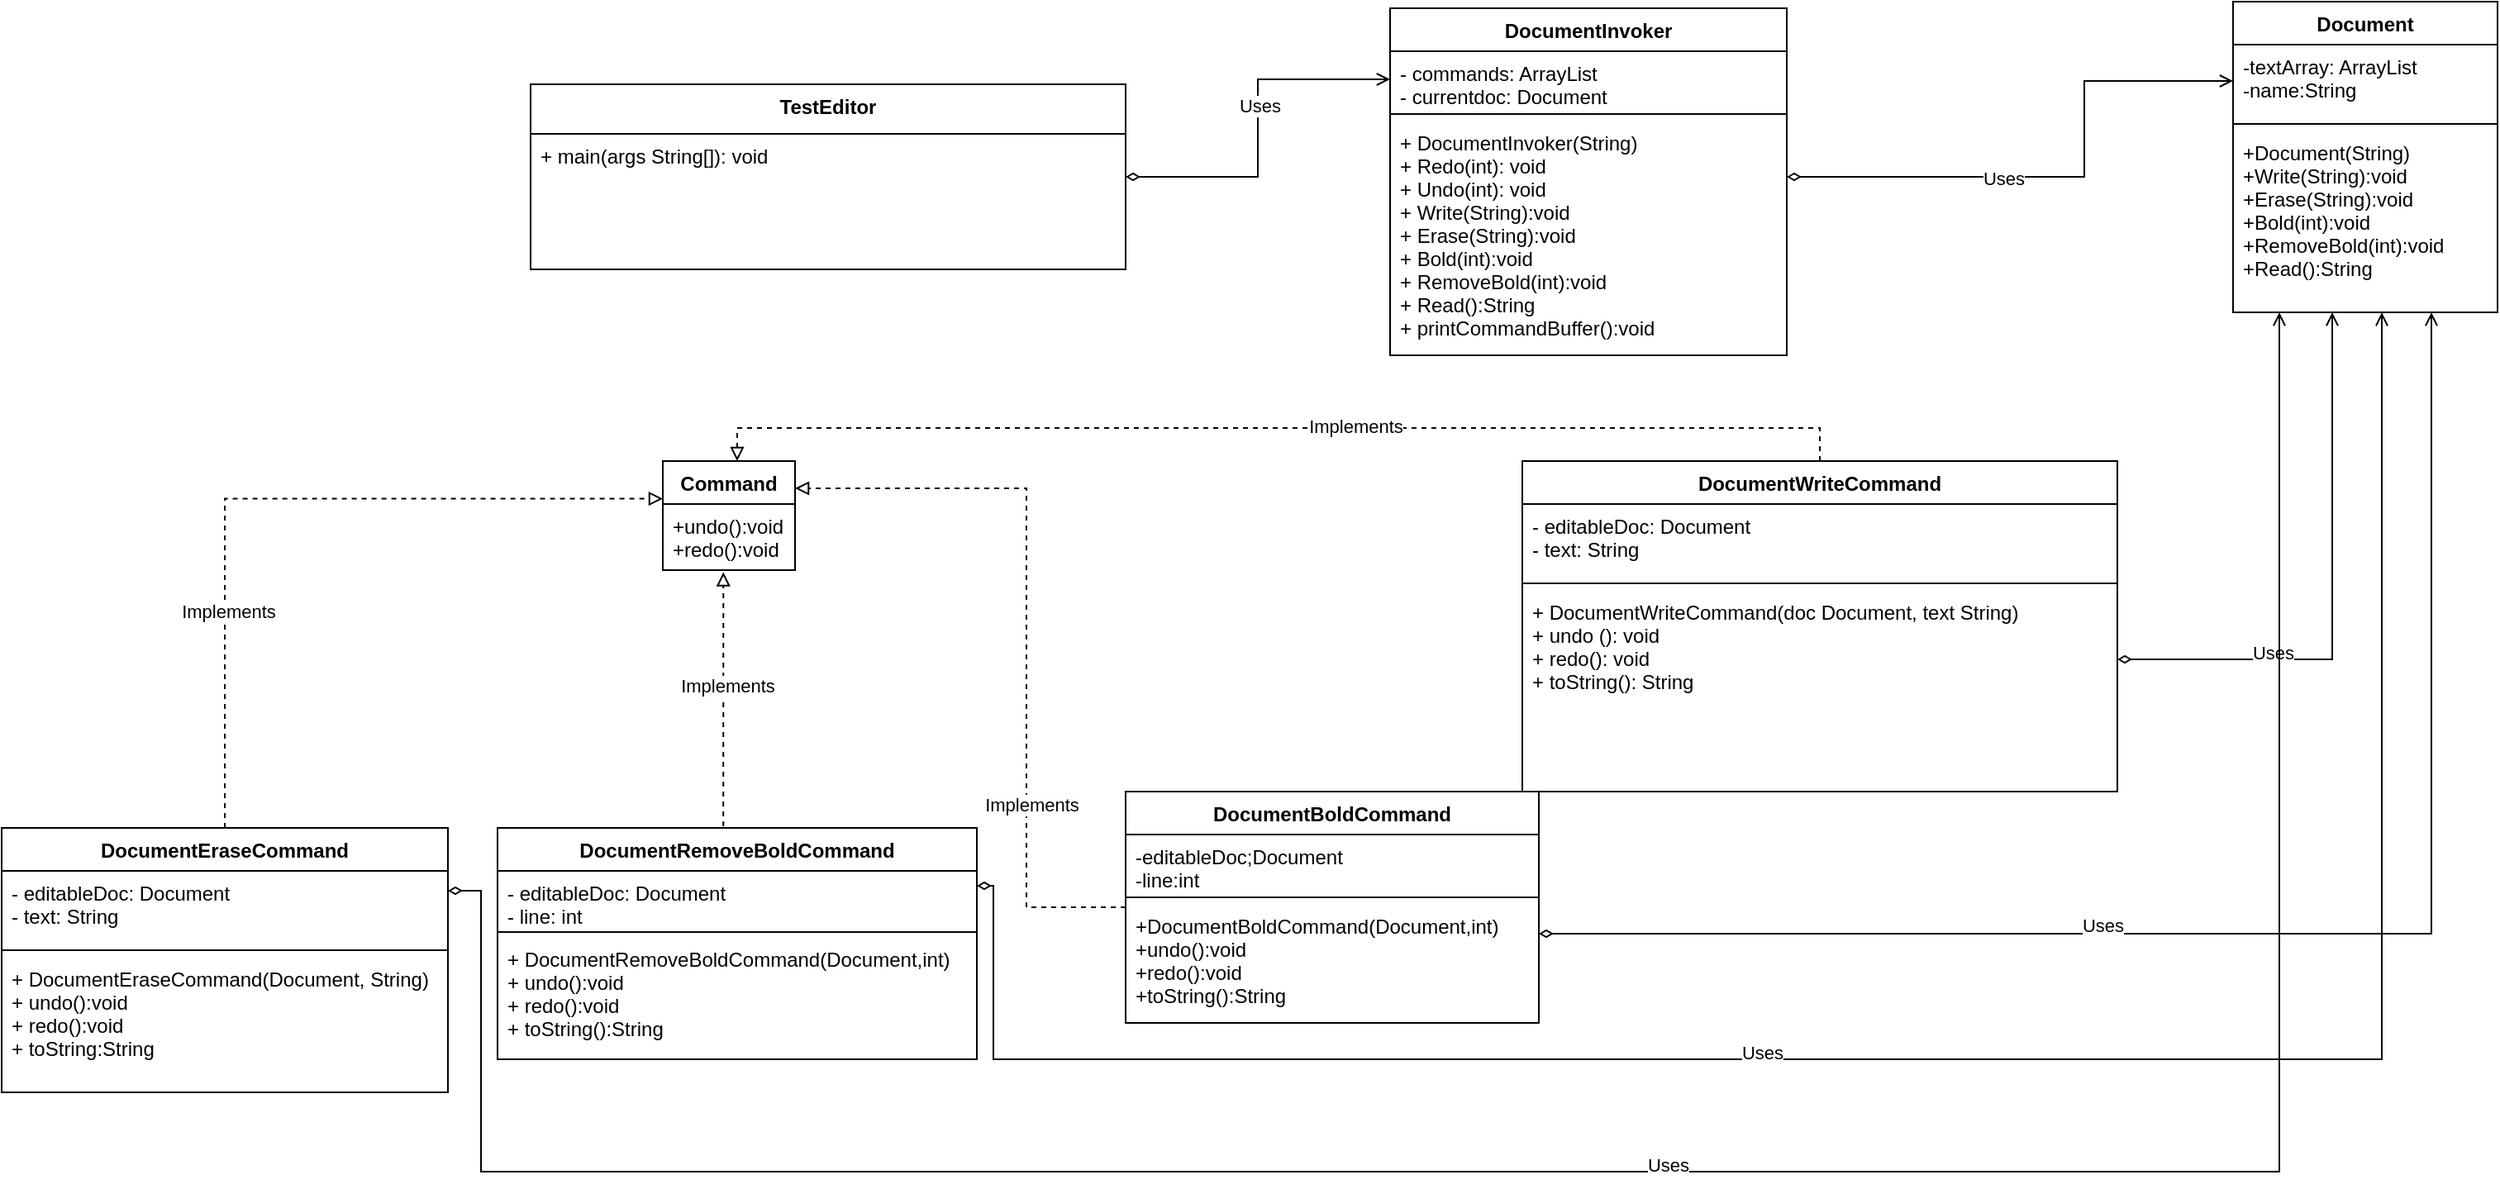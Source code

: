 <mxfile version="13.10.1" type="device"><diagram id="gipwhu5lE7akxA2x__t_" name="Page-1"><mxGraphModel dx="981" dy="486" grid="1" gridSize="10" guides="1" tooltips="1" connect="1" arrows="1" fold="1" page="1" pageScale="1" pageWidth="850" pageHeight="1100" math="0" shadow="0"><root><mxCell id="0"/><mxCell id="1" parent="0"/><mxCell id="SA7CHUhkUmkVCsYWN8fS-1" value="DocumentWriteCommand" style="swimlane;fontStyle=1;align=center;verticalAlign=top;childLayout=stackLayout;horizontal=1;startSize=26;horizontalStack=0;resizeParent=1;resizeParentMax=0;resizeLast=0;collapsible=1;marginBottom=0;" parent="1" vertex="1"><mxGeometry x="980" y="474" width="360" height="200" as="geometry"/></mxCell><mxCell id="SA7CHUhkUmkVCsYWN8fS-2" value="- editableDoc: Document&#10;- text: String" style="text;strokeColor=none;fillColor=none;align=left;verticalAlign=top;spacingLeft=4;spacingRight=4;overflow=hidden;rotatable=0;points=[[0,0.5],[1,0.5]];portConstraint=eastwest;" parent="SA7CHUhkUmkVCsYWN8fS-1" vertex="1"><mxGeometry y="26" width="360" height="44" as="geometry"/></mxCell><mxCell id="SA7CHUhkUmkVCsYWN8fS-3" value="" style="line;strokeWidth=1;fillColor=none;align=left;verticalAlign=middle;spacingTop=-1;spacingLeft=3;spacingRight=3;rotatable=0;labelPosition=right;points=[];portConstraint=eastwest;" parent="SA7CHUhkUmkVCsYWN8fS-1" vertex="1"><mxGeometry y="70" width="360" height="8" as="geometry"/></mxCell><mxCell id="SA7CHUhkUmkVCsYWN8fS-4" value="+ DocumentWriteCommand(doc Document, text String)&#10;+ undo (): void&#10;+ redo(): void&#10;+ toString(): String" style="text;strokeColor=none;fillColor=none;align=left;verticalAlign=top;spacingLeft=4;spacingRight=4;overflow=hidden;rotatable=0;points=[[0,0.5],[1,0.5]];portConstraint=eastwest;" parent="SA7CHUhkUmkVCsYWN8fS-1" vertex="1"><mxGeometry y="78" width="360" height="122" as="geometry"/></mxCell><mxCell id="SA7CHUhkUmkVCsYWN8fS-5" style="edgeStyle=orthogonalEdgeStyle;rounded=0;orthogonalLoop=1;jettySize=auto;html=1;entryX=0;entryY=0.5;entryDx=0;entryDy=0;endArrow=open;endFill=0;startArrow=diamondThin;startFill=0;" parent="1" source="SA7CHUhkUmkVCsYWN8fS-7" target="SA7CHUhkUmkVCsYWN8fS-36" edge="1"><mxGeometry relative="1" as="geometry"/></mxCell><mxCell id="SA7CHUhkUmkVCsYWN8fS-6" value="Uses" style="edgeLabel;html=1;align=center;verticalAlign=middle;resizable=0;points=[];" parent="SA7CHUhkUmkVCsYWN8fS-5" vertex="1" connectable="0"><mxGeometry x="0.123" y="-1" relative="1" as="geometry"><mxPoint as="offset"/></mxGeometry></mxCell><mxCell id="SA7CHUhkUmkVCsYWN8fS-7" value="TestEditor" style="swimlane;fontStyle=1;align=center;verticalAlign=top;childLayout=stackLayout;horizontal=1;startSize=30;horizontalStack=0;resizeParent=1;resizeParentMax=0;resizeLast=0;collapsible=1;marginBottom=0;" parent="1" vertex="1"><mxGeometry x="380" y="246" width="360" height="112" as="geometry"><mxRectangle x="200" y="220" width="90" height="30" as="alternateBounds"/></mxGeometry></mxCell><mxCell id="SA7CHUhkUmkVCsYWN8fS-8" value="+ main(args String[]): void" style="text;strokeColor=none;fillColor=none;align=left;verticalAlign=top;spacingLeft=4;spacingRight=4;overflow=hidden;rotatable=0;points=[[0,0.5],[1,0.5]];portConstraint=eastwest;" parent="SA7CHUhkUmkVCsYWN8fS-7" vertex="1"><mxGeometry y="30" width="360" height="82" as="geometry"/></mxCell><mxCell id="SA7CHUhkUmkVCsYWN8fS-13" value="Document" style="swimlane;fontStyle=1;align=center;verticalAlign=top;childLayout=stackLayout;horizontal=1;startSize=26;horizontalStack=0;resizeParent=1;resizeParentMax=0;resizeLast=0;collapsible=1;marginBottom=0;" parent="1" vertex="1"><mxGeometry x="1410" y="196" width="160" height="188" as="geometry"/></mxCell><mxCell id="SA7CHUhkUmkVCsYWN8fS-14" value="-textArray: ArrayList&#10;-name:String" style="text;strokeColor=none;fillColor=none;align=left;verticalAlign=top;spacingLeft=4;spacingRight=4;overflow=hidden;rotatable=0;points=[[0,0.5],[1,0.5]];portConstraint=eastwest;" parent="SA7CHUhkUmkVCsYWN8fS-13" vertex="1"><mxGeometry y="26" width="160" height="44" as="geometry"/></mxCell><mxCell id="SA7CHUhkUmkVCsYWN8fS-15" value="" style="line;strokeWidth=1;fillColor=none;align=left;verticalAlign=middle;spacingTop=-1;spacingLeft=3;spacingRight=3;rotatable=0;labelPosition=right;points=[];portConstraint=eastwest;" parent="SA7CHUhkUmkVCsYWN8fS-13" vertex="1"><mxGeometry y="70" width="160" height="8" as="geometry"/></mxCell><mxCell id="SA7CHUhkUmkVCsYWN8fS-16" value="+Document(String)&#10;+Write(String):void&#10;+Erase(String):void&#10;+Bold(int):void&#10;+RemoveBold(int):void&#10;+Read():String" style="text;strokeColor=none;fillColor=none;align=left;verticalAlign=top;spacingLeft=4;spacingRight=4;overflow=hidden;rotatable=0;points=[[0,0.5],[1,0.5]];portConstraint=eastwest;" parent="SA7CHUhkUmkVCsYWN8fS-13" vertex="1"><mxGeometry y="78" width="160" height="110" as="geometry"/></mxCell><mxCell id="SA7CHUhkUmkVCsYWN8fS-17" style="edgeStyle=orthogonalEdgeStyle;rounded=0;orthogonalLoop=1;jettySize=auto;html=1;entryX=1;entryY=0.25;entryDx=0;entryDy=0;dashed=1;endArrow=block;endFill=0;" parent="1" source="SA7CHUhkUmkVCsYWN8fS-19" target="SA7CHUhkUmkVCsYWN8fS-51" edge="1"><mxGeometry relative="1" as="geometry"><mxPoint x="585" y="513" as="targetPoint"/><Array as="points"><mxPoint x="680" y="744"/><mxPoint x="680" y="491"/></Array></mxGeometry></mxCell><mxCell id="SA7CHUhkUmkVCsYWN8fS-18" value="Implements" style="edgeLabel;html=1;align=center;verticalAlign=middle;resizable=0;points=[];" parent="SA7CHUhkUmkVCsYWN8fS-17" vertex="1" connectable="0"><mxGeometry x="-0.462" y="-3" relative="1" as="geometry"><mxPoint as="offset"/></mxGeometry></mxCell><mxCell id="SA7CHUhkUmkVCsYWN8fS-19" value="DocumentBoldCommand" style="swimlane;fontStyle=1;align=center;verticalAlign=top;childLayout=stackLayout;horizontal=1;startSize=26;horizontalStack=0;resizeParent=1;resizeParentMax=0;resizeLast=0;collapsible=1;marginBottom=0;" parent="1" vertex="1"><mxGeometry x="740" y="674" width="250" height="140" as="geometry"/></mxCell><mxCell id="SA7CHUhkUmkVCsYWN8fS-20" value="-editableDoc;Document&#10;-line:int" style="text;strokeColor=none;fillColor=none;align=left;verticalAlign=top;spacingLeft=4;spacingRight=4;overflow=hidden;rotatable=0;points=[[0,0.5],[1,0.5]];portConstraint=eastwest;" parent="SA7CHUhkUmkVCsYWN8fS-19" vertex="1"><mxGeometry y="26" width="250" height="34" as="geometry"/></mxCell><mxCell id="SA7CHUhkUmkVCsYWN8fS-21" value="" style="line;strokeWidth=1;fillColor=none;align=left;verticalAlign=middle;spacingTop=-1;spacingLeft=3;spacingRight=3;rotatable=0;labelPosition=right;points=[];portConstraint=eastwest;" parent="SA7CHUhkUmkVCsYWN8fS-19" vertex="1"><mxGeometry y="60" width="250" height="8" as="geometry"/></mxCell><mxCell id="SA7CHUhkUmkVCsYWN8fS-22" value="+DocumentBoldCommand(Document,int)&#10;+undo():void&#10;+redo():void&#10;+toString():String" style="text;strokeColor=none;fillColor=none;align=left;verticalAlign=top;spacingLeft=4;spacingRight=4;overflow=hidden;rotatable=0;points=[[0,0.5],[1,0.5]];portConstraint=eastwest;" parent="SA7CHUhkUmkVCsYWN8fS-19" vertex="1"><mxGeometry y="68" width="250" height="72" as="geometry"/></mxCell><mxCell id="SA7CHUhkUmkVCsYWN8fS-23" style="edgeStyle=orthogonalEdgeStyle;rounded=0;orthogonalLoop=1;jettySize=auto;html=1;dashed=1;endArrow=block;endFill=0;entryX=0;entryY=-0.08;entryDx=0;entryDy=0;entryPerimeter=0;" parent="1" source="SA7CHUhkUmkVCsYWN8fS-25" target="SA7CHUhkUmkVCsYWN8fS-52" edge="1"><mxGeometry relative="1" as="geometry"><mxPoint x="330" y="466" as="targetPoint"/></mxGeometry></mxCell><mxCell id="SA7CHUhkUmkVCsYWN8fS-24" value="Implements" style="edgeLabel;html=1;align=center;verticalAlign=middle;resizable=0;points=[];" parent="SA7CHUhkUmkVCsYWN8fS-23" vertex="1" connectable="0"><mxGeometry x="-0.436" y="-2" relative="1" as="geometry"><mxPoint as="offset"/></mxGeometry></mxCell><mxCell id="SA7CHUhkUmkVCsYWN8fS-25" value="DocumentEraseCommand" style="swimlane;fontStyle=1;align=center;verticalAlign=top;childLayout=stackLayout;horizontal=1;startSize=26;horizontalStack=0;resizeParent=1;resizeParentMax=0;resizeLast=0;collapsible=1;marginBottom=0;" parent="1" vertex="1"><mxGeometry x="60" y="696" width="270" height="160" as="geometry"/></mxCell><mxCell id="SA7CHUhkUmkVCsYWN8fS-26" value="- editableDoc: Document&#10;- text: String" style="text;strokeColor=none;fillColor=none;align=left;verticalAlign=top;spacingLeft=4;spacingRight=4;overflow=hidden;rotatable=0;points=[[0,0.5],[1,0.5]];portConstraint=eastwest;" parent="SA7CHUhkUmkVCsYWN8fS-25" vertex="1"><mxGeometry y="26" width="270" height="44" as="geometry"/></mxCell><mxCell id="SA7CHUhkUmkVCsYWN8fS-27" value="" style="line;strokeWidth=1;fillColor=none;align=left;verticalAlign=middle;spacingTop=-1;spacingLeft=3;spacingRight=3;rotatable=0;labelPosition=right;points=[];portConstraint=eastwest;" parent="SA7CHUhkUmkVCsYWN8fS-25" vertex="1"><mxGeometry y="70" width="270" height="8" as="geometry"/></mxCell><mxCell id="SA7CHUhkUmkVCsYWN8fS-28" value="+ DocumentEraseCommand(Document, String)&#10;+ undo():void&#10;+ redo():void&#10;+ toString:String" style="text;strokeColor=none;fillColor=none;align=left;verticalAlign=top;spacingLeft=4;spacingRight=4;overflow=hidden;rotatable=0;points=[[0,0.5],[1,0.5]];portConstraint=eastwest;" parent="SA7CHUhkUmkVCsYWN8fS-25" vertex="1"><mxGeometry y="78" width="270" height="82" as="geometry"/></mxCell><mxCell id="SA7CHUhkUmkVCsYWN8fS-29" style="edgeStyle=orthogonalEdgeStyle;rounded=0;orthogonalLoop=1;jettySize=auto;html=1;exitX=0.488;exitY=0.001;exitDx=0;exitDy=0;entryX=0.458;entryY=1.031;entryDx=0;entryDy=0;entryPerimeter=0;exitPerimeter=0;dashed=1;endArrow=block;endFill=0;" parent="1" source="SA7CHUhkUmkVCsYWN8fS-31" target="SA7CHUhkUmkVCsYWN8fS-52" edge="1"><mxGeometry relative="1" as="geometry"><Array as="points"><mxPoint x="497" y="696"/></Array><mxPoint x="501" y="560.988" as="targetPoint"/></mxGeometry></mxCell><mxCell id="SA7CHUhkUmkVCsYWN8fS-30" value="Implements" style="edgeLabel;html=1;align=center;verticalAlign=middle;resizable=0;points=[];" parent="SA7CHUhkUmkVCsYWN8fS-29" vertex="1" connectable="0"><mxGeometry x="0.136" y="-2" relative="1" as="geometry"><mxPoint as="offset"/></mxGeometry></mxCell><mxCell id="SA7CHUhkUmkVCsYWN8fS-31" value="DocumentRemoveBoldCommand" style="swimlane;fontStyle=1;align=center;verticalAlign=top;childLayout=stackLayout;horizontal=1;startSize=26;horizontalStack=0;resizeParent=1;resizeParentMax=0;resizeLast=0;collapsible=1;marginBottom=0;" parent="1" vertex="1"><mxGeometry x="360" y="696" width="290" height="140" as="geometry"/></mxCell><mxCell id="SA7CHUhkUmkVCsYWN8fS-32" value="- editableDoc: Document&#10;- line: int&#10;&#10;" style="text;strokeColor=none;fillColor=none;align=left;verticalAlign=top;spacingLeft=4;spacingRight=4;overflow=hidden;rotatable=0;points=[[0,0.5],[1,0.5]];portConstraint=eastwest;" parent="SA7CHUhkUmkVCsYWN8fS-31" vertex="1"><mxGeometry y="26" width="290" height="34" as="geometry"/></mxCell><mxCell id="SA7CHUhkUmkVCsYWN8fS-33" value="" style="line;strokeWidth=1;fillColor=none;align=left;verticalAlign=middle;spacingTop=-1;spacingLeft=3;spacingRight=3;rotatable=0;labelPosition=right;points=[];portConstraint=eastwest;" parent="SA7CHUhkUmkVCsYWN8fS-31" vertex="1"><mxGeometry y="60" width="290" height="6" as="geometry"/></mxCell><mxCell id="SA7CHUhkUmkVCsYWN8fS-34" value="+ DocumentRemoveBoldCommand(Document,int)&#10;+ undo():void&#10;+ redo():void&#10;+ toString():String" style="text;strokeColor=none;fillColor=none;align=left;verticalAlign=top;spacingLeft=4;spacingRight=4;overflow=hidden;rotatable=0;points=[[0,0.5],[1,0.5]];portConstraint=eastwest;" parent="SA7CHUhkUmkVCsYWN8fS-31" vertex="1"><mxGeometry y="66" width="290" height="74" as="geometry"/></mxCell><mxCell id="SA7CHUhkUmkVCsYWN8fS-35" value="DocumentInvoker" style="swimlane;fontStyle=1;align=center;verticalAlign=top;childLayout=stackLayout;horizontal=1;startSize=26;horizontalStack=0;resizeParent=1;resizeParentMax=0;resizeLast=0;collapsible=1;marginBottom=0;" parent="1" vertex="1"><mxGeometry x="900" y="200" width="240" height="210" as="geometry"/></mxCell><mxCell id="SA7CHUhkUmkVCsYWN8fS-36" value="- commands: ArrayList&#10;- currentdoc: Document" style="text;strokeColor=none;fillColor=none;align=left;verticalAlign=top;spacingLeft=4;spacingRight=4;overflow=hidden;rotatable=0;points=[[0,0.5],[1,0.5]];portConstraint=eastwest;" parent="SA7CHUhkUmkVCsYWN8fS-35" vertex="1"><mxGeometry y="26" width="240" height="34" as="geometry"/></mxCell><mxCell id="SA7CHUhkUmkVCsYWN8fS-37" value="" style="line;strokeWidth=1;fillColor=none;align=left;verticalAlign=middle;spacingTop=-1;spacingLeft=3;spacingRight=3;rotatable=0;labelPosition=right;points=[];portConstraint=eastwest;" parent="SA7CHUhkUmkVCsYWN8fS-35" vertex="1"><mxGeometry y="60" width="240" height="8" as="geometry"/></mxCell><mxCell id="SA7CHUhkUmkVCsYWN8fS-38" value="+ DocumentInvoker(String)&#10;+ Redo(int): void&#10;+ Undo(int): void&#10;+ Write(String):void&#10;+ Erase(String):void&#10;+ Bold(int):void&#10;+ RemoveBold(int):void&#10;+ Read():String&#10;+ printCommandBuffer():void" style="text;strokeColor=none;fillColor=none;align=left;verticalAlign=top;spacingLeft=4;spacingRight=4;overflow=hidden;rotatable=0;points=[[0,0.5],[1,0.5]];portConstraint=eastwest;" parent="SA7CHUhkUmkVCsYWN8fS-35" vertex="1"><mxGeometry y="68" width="240" height="142" as="geometry"/></mxCell><mxCell id="SA7CHUhkUmkVCsYWN8fS-39" style="edgeStyle=orthogonalEdgeStyle;rounded=0;orthogonalLoop=1;jettySize=auto;html=1;exitX=0;exitY=0;exitDx=0;exitDy=0;entryX=0.5;entryY=0;entryDx=0;entryDy=0;dashed=1;endArrow=block;endFill=0;" parent="1" source="SA7CHUhkUmkVCsYWN8fS-1" edge="1"><mxGeometry relative="1" as="geometry"><Array as="points"><mxPoint x="1160" y="474"/><mxPoint x="1160" y="454"/><mxPoint x="505" y="454"/></Array><mxPoint x="505" y="474" as="targetPoint"/></mxGeometry></mxCell><mxCell id="SA7CHUhkUmkVCsYWN8fS-40" value="Implements" style="edgeLabel;html=1;align=center;verticalAlign=middle;resizable=0;points=[];" parent="SA7CHUhkUmkVCsYWN8fS-39" vertex="1" connectable="0"><mxGeometry x="0.101" y="-1" relative="1" as="geometry"><mxPoint as="offset"/></mxGeometry></mxCell><mxCell id="SA7CHUhkUmkVCsYWN8fS-41" style="edgeStyle=orthogonalEdgeStyle;rounded=0;orthogonalLoop=1;jettySize=auto;html=1;entryX=0;entryY=0.5;entryDx=0;entryDy=0;endArrow=open;endFill=0;startArrow=diamondThin;startFill=0;" parent="1" target="SA7CHUhkUmkVCsYWN8fS-14" edge="1"><mxGeometry relative="1" as="geometry"><Array as="points"><mxPoint x="1140" y="302"/><mxPoint x="1320" y="302"/><mxPoint x="1320" y="244"/></Array><mxPoint x="1140" y="302" as="sourcePoint"/></mxGeometry></mxCell><mxCell id="SA7CHUhkUmkVCsYWN8fS-42" value="Uses" style="edgeLabel;html=1;align=center;verticalAlign=middle;resizable=0;points=[];" parent="SA7CHUhkUmkVCsYWN8fS-41" vertex="1" connectable="0"><mxGeometry x="-0.202" y="-1" relative="1" as="geometry"><mxPoint as="offset"/></mxGeometry></mxCell><mxCell id="SA7CHUhkUmkVCsYWN8fS-43" style="edgeStyle=orthogonalEdgeStyle;rounded=0;orthogonalLoop=1;jettySize=auto;html=1;endArrow=open;endFill=0;startArrow=diamondThin;startFill=0;" parent="1" source="SA7CHUhkUmkVCsYWN8fS-4" target="SA7CHUhkUmkVCsYWN8fS-16" edge="1"><mxGeometry relative="1" as="geometry"><Array as="points"><mxPoint x="1470" y="594"/></Array><mxPoint x="1470" y="386" as="targetPoint"/></mxGeometry></mxCell><mxCell id="SA7CHUhkUmkVCsYWN8fS-44" value="Uses" style="edgeLabel;html=1;align=center;verticalAlign=middle;resizable=0;points=[];" parent="SA7CHUhkUmkVCsYWN8fS-43" vertex="1" connectable="0"><mxGeometry x="-0.449" y="4" relative="1" as="geometry"><mxPoint as="offset"/></mxGeometry></mxCell><mxCell id="SA7CHUhkUmkVCsYWN8fS-45" style="edgeStyle=orthogonalEdgeStyle;rounded=0;orthogonalLoop=1;jettySize=auto;html=1;endArrow=open;endFill=0;entryX=0.75;entryY=1;entryDx=0;entryDy=0;startArrow=diamondThin;startFill=0;" parent="1" edge="1" target="SA7CHUhkUmkVCsYWN8fS-13"><mxGeometry relative="1" as="geometry"><mxPoint x="1530" y="406" as="targetPoint"/><mxPoint x="990" y="760" as="sourcePoint"/><Array as="points"><mxPoint x="990" y="760"/><mxPoint x="1530" y="760"/></Array></mxGeometry></mxCell><mxCell id="SA7CHUhkUmkVCsYWN8fS-46" value="Uses" style="edgeLabel;html=1;align=center;verticalAlign=middle;resizable=0;points=[];" parent="SA7CHUhkUmkVCsYWN8fS-45" vertex="1" connectable="0"><mxGeometry x="-0.255" y="5" relative="1" as="geometry"><mxPoint as="offset"/></mxGeometry></mxCell><mxCell id="SA7CHUhkUmkVCsYWN8fS-47" style="edgeStyle=orthogonalEdgeStyle;rounded=0;orthogonalLoop=1;jettySize=auto;html=1;endArrow=open;endFill=0;startArrow=diamondThin;startFill=0;" parent="1" edge="1"><mxGeometry relative="1" as="geometry"><mxPoint x="1500" y="384" as="targetPoint"/><Array as="points"><mxPoint x="650" y="731"/><mxPoint x="660" y="731"/><mxPoint x="660" y="836"/><mxPoint x="1500" y="836"/><mxPoint x="1500" y="384"/></Array><mxPoint x="650" y="731" as="sourcePoint"/></mxGeometry></mxCell><mxCell id="SA7CHUhkUmkVCsYWN8fS-48" value="Uses" style="edgeLabel;html=1;align=center;verticalAlign=middle;resizable=0;points=[];" parent="SA7CHUhkUmkVCsYWN8fS-47" vertex="1" connectable="0"><mxGeometry x="-0.176" y="4" relative="1" as="geometry"><mxPoint as="offset"/></mxGeometry></mxCell><mxCell id="SA7CHUhkUmkVCsYWN8fS-49" style="edgeStyle=orthogonalEdgeStyle;rounded=0;orthogonalLoop=1;jettySize=auto;html=1;endArrow=open;endFill=0;startArrow=diamondThin;startFill=0;" parent="1" edge="1" target="SA7CHUhkUmkVCsYWN8fS-16"><mxGeometry relative="1" as="geometry"><mxPoint x="1430" y="396" as="targetPoint"/><mxPoint x="330" y="734" as="sourcePoint"/><Array as="points"><mxPoint x="350" y="734"/><mxPoint x="350" y="904"/><mxPoint x="1438" y="904"/></Array></mxGeometry></mxCell><mxCell id="SA7CHUhkUmkVCsYWN8fS-50" value="Uses" style="edgeLabel;html=1;align=center;verticalAlign=middle;resizable=0;points=[];" parent="SA7CHUhkUmkVCsYWN8fS-49" vertex="1" connectable="0"><mxGeometry x="0.01" y="4" relative="1" as="geometry"><mxPoint as="offset"/></mxGeometry></mxCell><mxCell id="SA7CHUhkUmkVCsYWN8fS-51" value="Command" style="swimlane;fontStyle=1;align=center;verticalAlign=top;childLayout=stackLayout;horizontal=1;startSize=26;horizontalStack=0;resizeParent=1;resizeParentMax=0;resizeLast=0;collapsible=1;marginBottom=0;" parent="1" vertex="1"><mxGeometry x="460" y="474" width="80" height="66" as="geometry"><mxRectangle x="190" width="90" height="26" as="alternateBounds"/></mxGeometry></mxCell><mxCell id="SA7CHUhkUmkVCsYWN8fS-52" value="+undo():void&#10;+redo():void" style="text;strokeColor=none;fillColor=none;align=left;verticalAlign=top;spacingLeft=4;spacingRight=4;overflow=hidden;rotatable=0;points=[[0,0.5],[1,0.5]];portConstraint=eastwest;" parent="SA7CHUhkUmkVCsYWN8fS-51" vertex="1"><mxGeometry y="26" width="80" height="40" as="geometry"/></mxCell></root></mxGraphModel></diagram></mxfile>